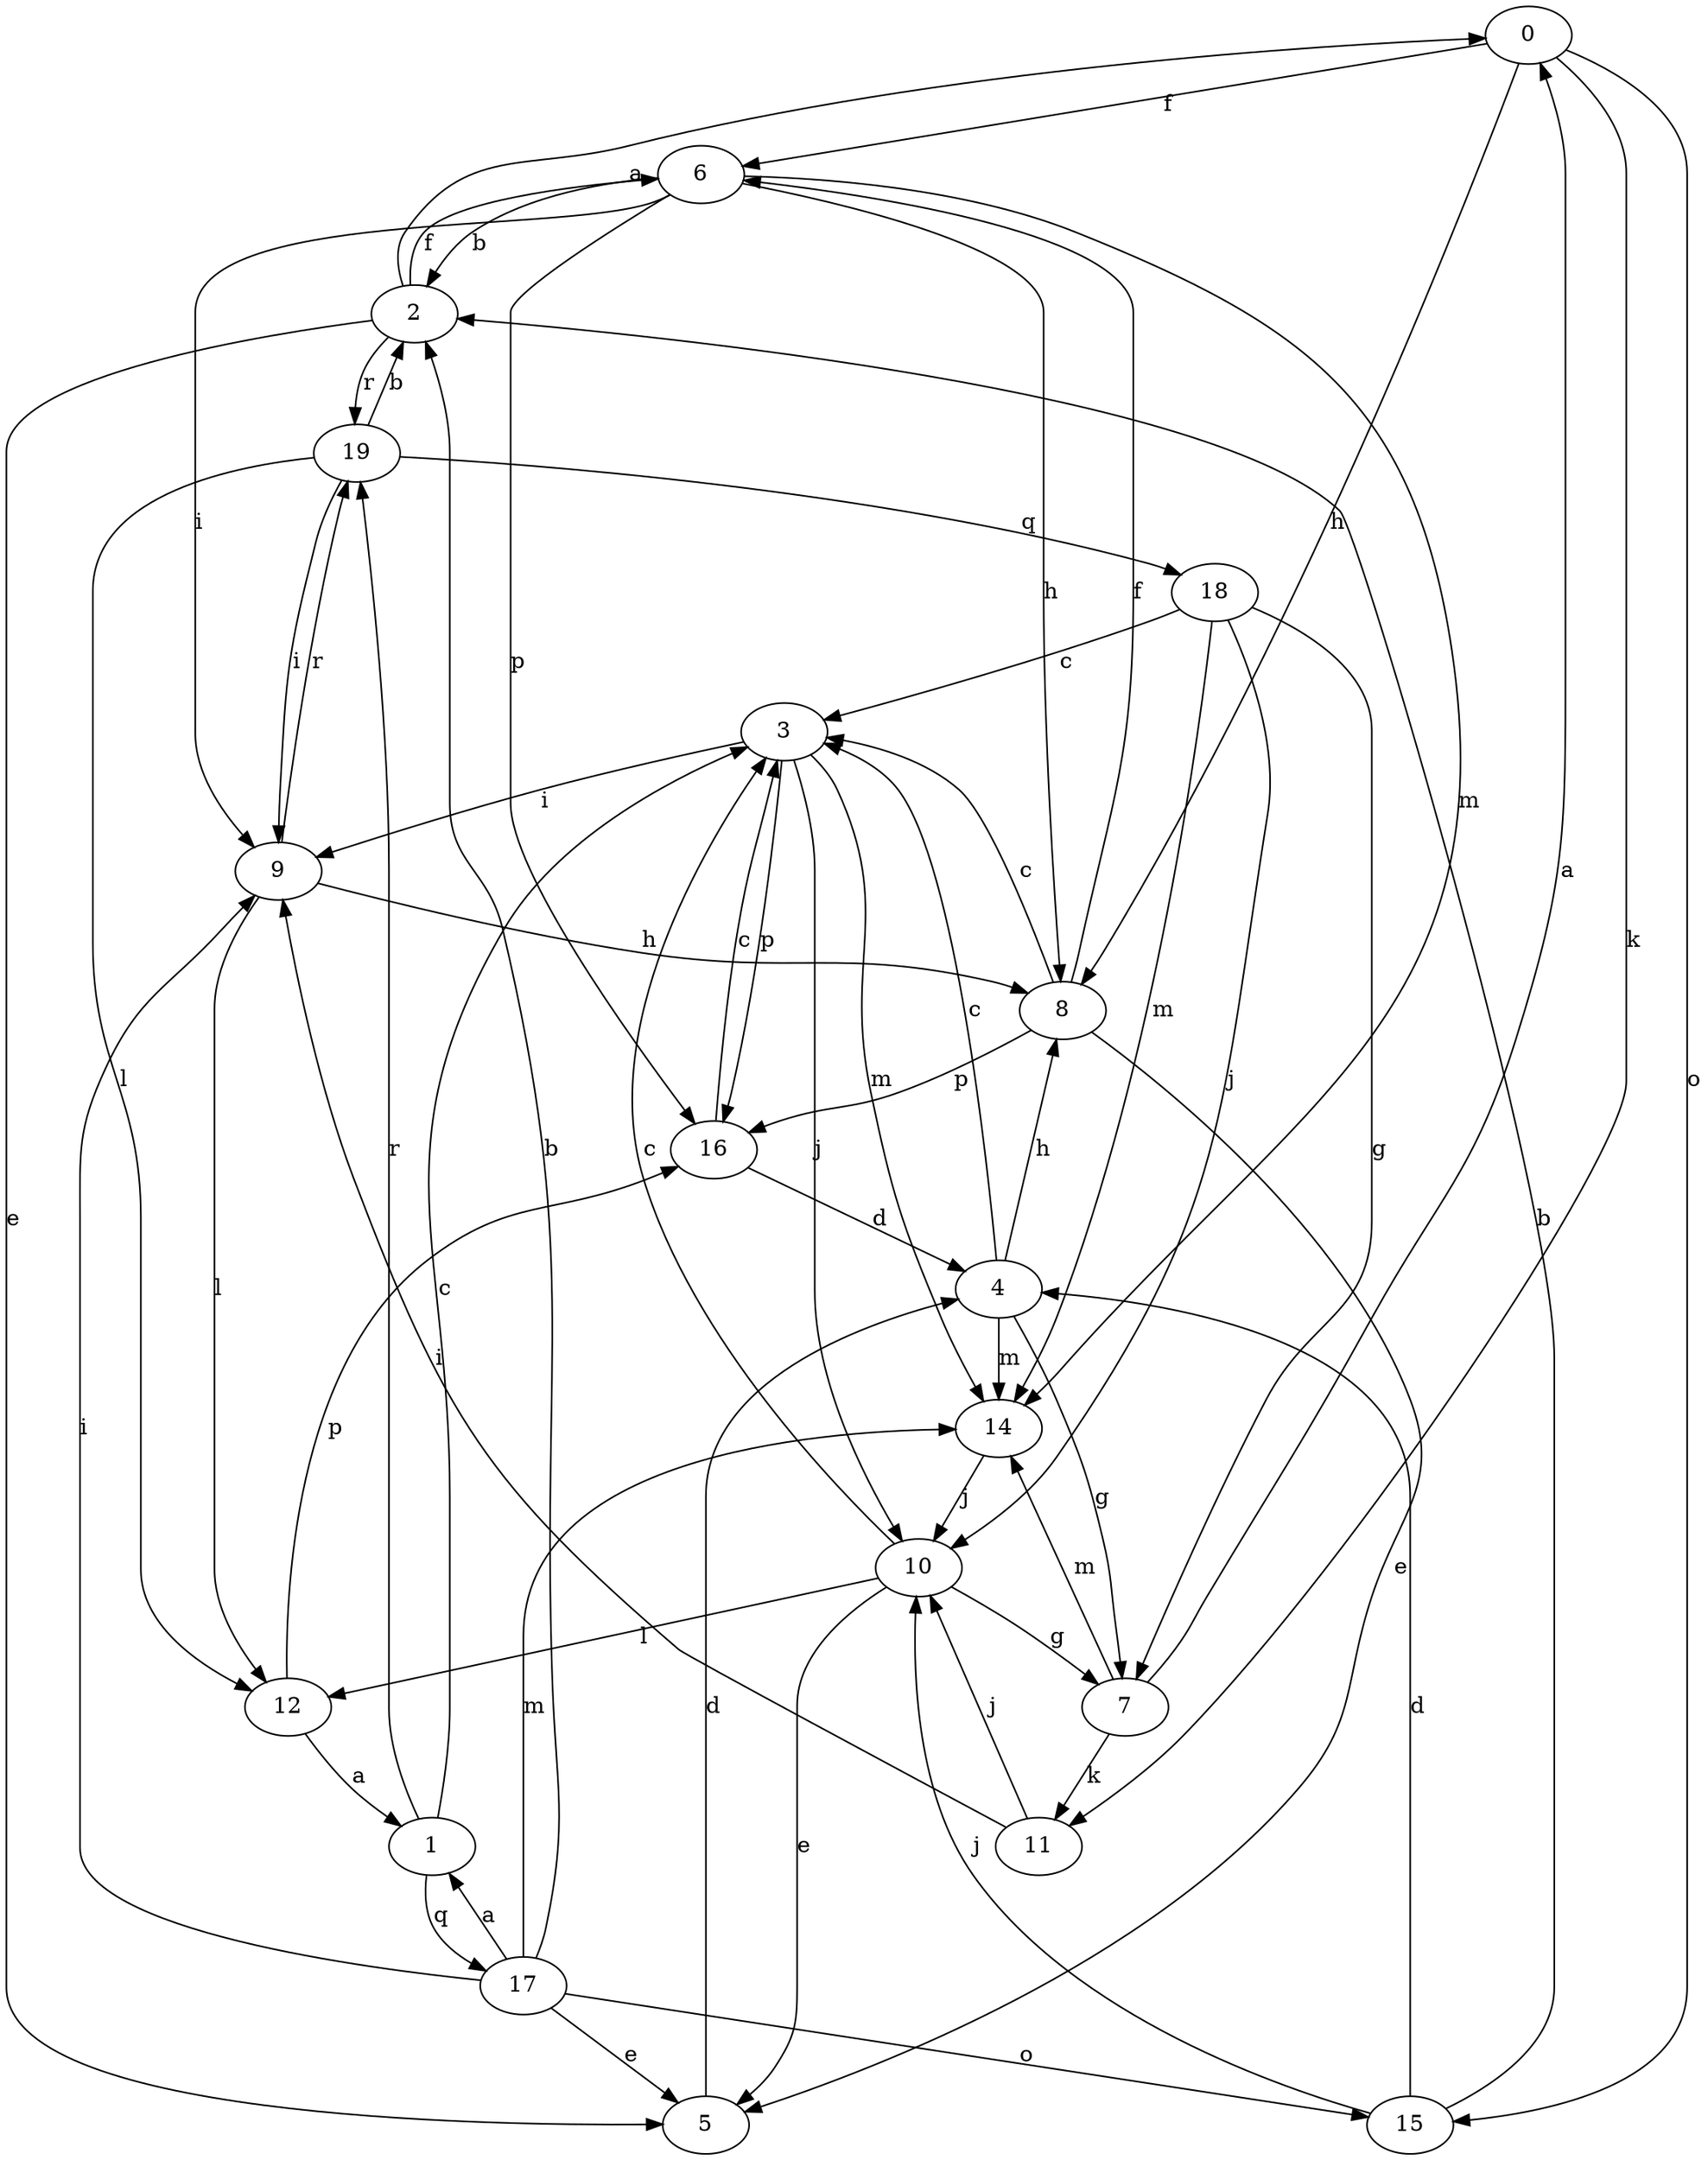 strict digraph  {
0;
1;
2;
3;
4;
5;
6;
7;
8;
9;
10;
11;
12;
14;
15;
16;
17;
18;
19;
0 -> 6  [label=f];
0 -> 8  [label=h];
0 -> 11  [label=k];
0 -> 15  [label=o];
1 -> 3  [label=c];
1 -> 17  [label=q];
1 -> 19  [label=r];
2 -> 0  [label=a];
2 -> 5  [label=e];
2 -> 6  [label=f];
2 -> 19  [label=r];
3 -> 9  [label=i];
3 -> 10  [label=j];
3 -> 14  [label=m];
3 -> 16  [label=p];
4 -> 3  [label=c];
4 -> 7  [label=g];
4 -> 8  [label=h];
4 -> 14  [label=m];
5 -> 4  [label=d];
6 -> 2  [label=b];
6 -> 8  [label=h];
6 -> 9  [label=i];
6 -> 14  [label=m];
6 -> 16  [label=p];
7 -> 0  [label=a];
7 -> 11  [label=k];
7 -> 14  [label=m];
8 -> 3  [label=c];
8 -> 5  [label=e];
8 -> 6  [label=f];
8 -> 16  [label=p];
9 -> 8  [label=h];
9 -> 12  [label=l];
9 -> 19  [label=r];
10 -> 3  [label=c];
10 -> 5  [label=e];
10 -> 7  [label=g];
10 -> 12  [label=l];
11 -> 9  [label=i];
11 -> 10  [label=j];
12 -> 1  [label=a];
12 -> 16  [label=p];
14 -> 10  [label=j];
15 -> 2  [label=b];
15 -> 4  [label=d];
15 -> 10  [label=j];
16 -> 3  [label=c];
16 -> 4  [label=d];
17 -> 1  [label=a];
17 -> 2  [label=b];
17 -> 5  [label=e];
17 -> 9  [label=i];
17 -> 14  [label=m];
17 -> 15  [label=o];
18 -> 3  [label=c];
18 -> 7  [label=g];
18 -> 10  [label=j];
18 -> 14  [label=m];
19 -> 2  [label=b];
19 -> 9  [label=i];
19 -> 12  [label=l];
19 -> 18  [label=q];
}

